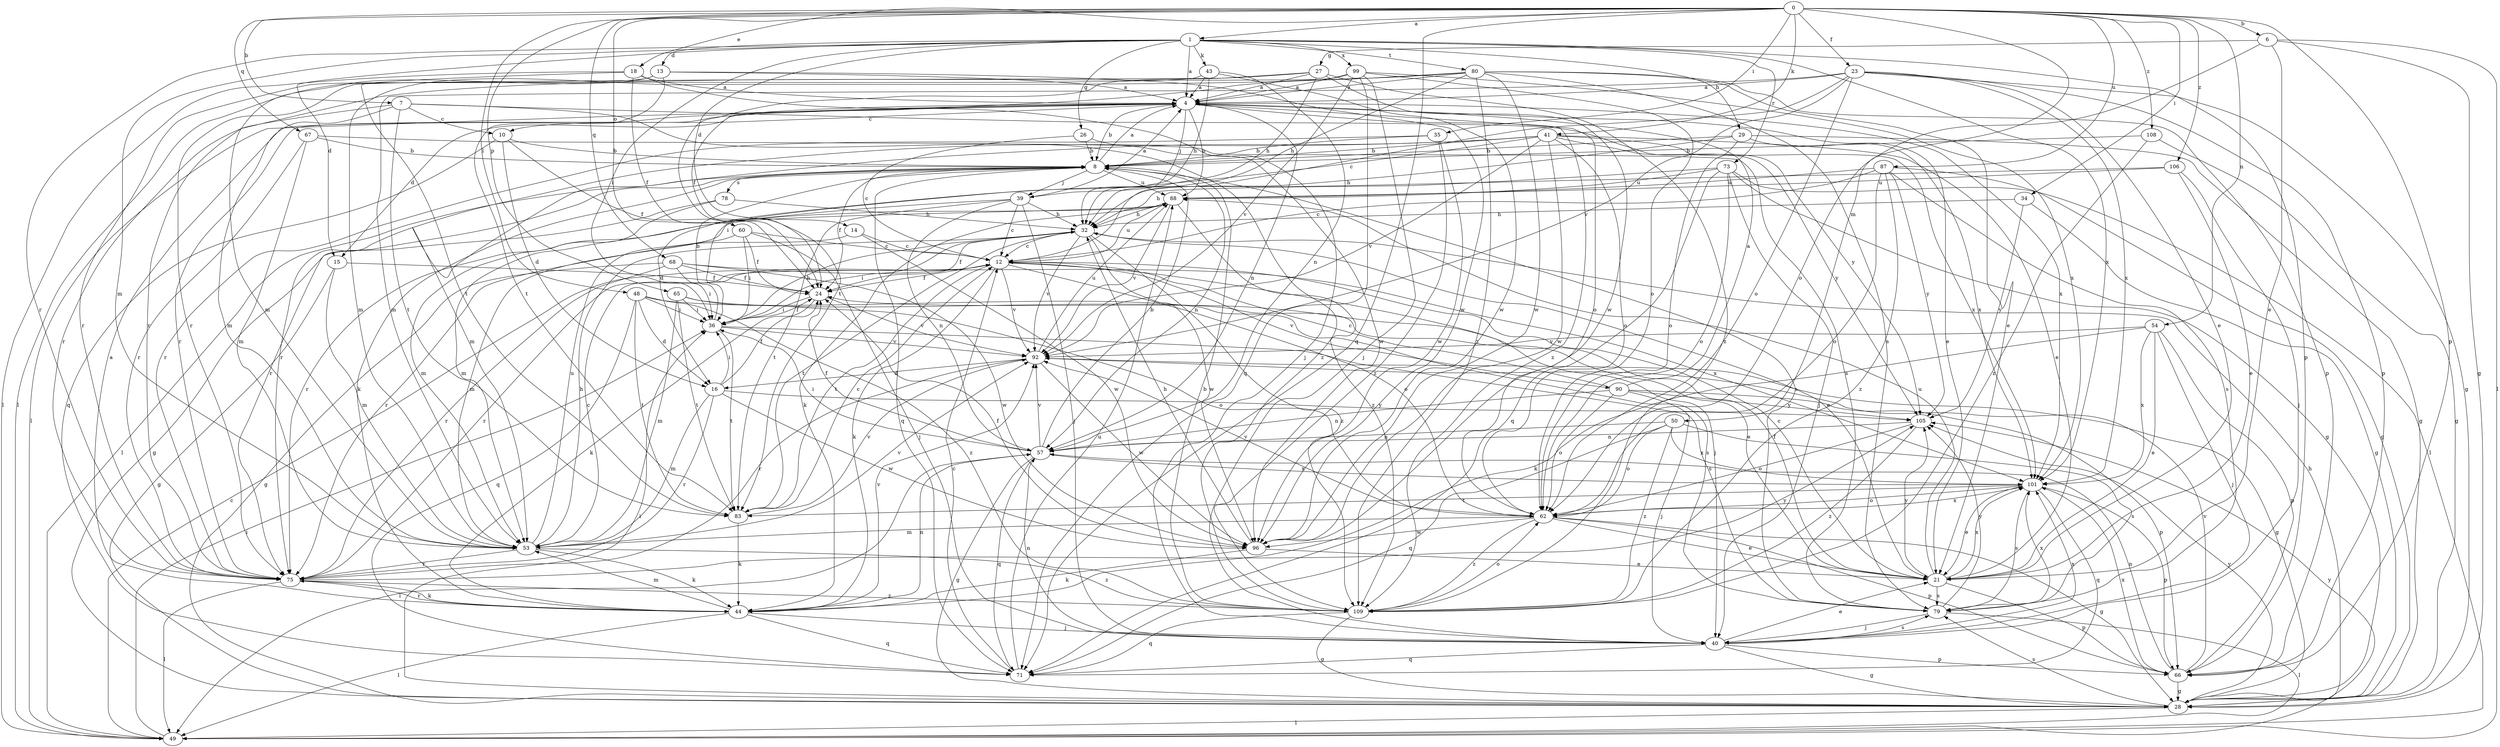 strict digraph  {
0;
1;
4;
6;
7;
8;
10;
12;
13;
14;
15;
16;
18;
21;
23;
24;
26;
27;
28;
29;
32;
34;
35;
36;
39;
40;
41;
43;
44;
48;
49;
50;
53;
54;
57;
60;
62;
65;
66;
67;
68;
71;
73;
75;
78;
79;
80;
83;
87;
88;
90;
92;
96;
99;
101;
105;
106;
108;
109;
0 -> 1  [label=a];
0 -> 6  [label=b];
0 -> 7  [label=b];
0 -> 18  [label=e];
0 -> 23  [label=f];
0 -> 34  [label=i];
0 -> 35  [label=i];
0 -> 41  [label=k];
0 -> 48  [label=l];
0 -> 50  [label=m];
0 -> 54  [label=n];
0 -> 60  [label=o];
0 -> 65  [label=p];
0 -> 66  [label=p];
0 -> 67  [label=q];
0 -> 68  [label=q];
0 -> 71  [label=q];
0 -> 87  [label=u];
0 -> 106  [label=z];
0 -> 108  [label=z];
1 -> 4  [label=a];
1 -> 13  [label=d];
1 -> 14  [label=d];
1 -> 15  [label=d];
1 -> 26  [label=g];
1 -> 29  [label=h];
1 -> 36  [label=i];
1 -> 43  [label=k];
1 -> 53  [label=m];
1 -> 66  [label=p];
1 -> 73  [label=r];
1 -> 75  [label=r];
1 -> 80  [label=t];
1 -> 99  [label=x];
1 -> 101  [label=x];
4 -> 8  [label=b];
4 -> 10  [label=c];
4 -> 15  [label=d];
4 -> 21  [label=e];
4 -> 39  [label=j];
4 -> 49  [label=l];
4 -> 57  [label=n];
4 -> 62  [label=o];
4 -> 75  [label=r];
4 -> 88  [label=u];
4 -> 101  [label=x];
4 -> 109  [label=z];
6 -> 21  [label=e];
6 -> 27  [label=g];
6 -> 28  [label=g];
6 -> 49  [label=l];
6 -> 62  [label=o];
7 -> 10  [label=c];
7 -> 53  [label=m];
7 -> 75  [label=r];
7 -> 83  [label=t];
7 -> 105  [label=y];
7 -> 109  [label=z];
8 -> 4  [label=a];
8 -> 24  [label=f];
8 -> 39  [label=j];
8 -> 44  [label=k];
8 -> 49  [label=l];
8 -> 57  [label=n];
8 -> 71  [label=q];
8 -> 75  [label=r];
8 -> 78  [label=s];
8 -> 79  [label=s];
8 -> 88  [label=u];
10 -> 8  [label=b];
10 -> 16  [label=d];
10 -> 24  [label=f];
10 -> 71  [label=q];
12 -> 24  [label=f];
12 -> 40  [label=j];
12 -> 44  [label=k];
12 -> 62  [label=o];
12 -> 75  [label=r];
12 -> 83  [label=t];
12 -> 88  [label=u];
12 -> 90  [label=v];
12 -> 92  [label=v];
13 -> 4  [label=a];
13 -> 53  [label=m];
13 -> 75  [label=r];
13 -> 83  [label=t];
13 -> 96  [label=w];
14 -> 12  [label=c];
14 -> 75  [label=r];
14 -> 96  [label=w];
15 -> 24  [label=f];
15 -> 28  [label=g];
15 -> 53  [label=m];
16 -> 24  [label=f];
16 -> 36  [label=i];
16 -> 53  [label=m];
16 -> 75  [label=r];
16 -> 96  [label=w];
16 -> 105  [label=y];
18 -> 4  [label=a];
18 -> 24  [label=f];
18 -> 40  [label=j];
18 -> 49  [label=l];
18 -> 83  [label=t];
21 -> 12  [label=c];
21 -> 24  [label=f];
21 -> 66  [label=p];
21 -> 79  [label=s];
21 -> 88  [label=u];
21 -> 101  [label=x];
21 -> 105  [label=y];
23 -> 4  [label=a];
23 -> 12  [label=c];
23 -> 21  [label=e];
23 -> 28  [label=g];
23 -> 53  [label=m];
23 -> 62  [label=o];
23 -> 66  [label=p];
23 -> 92  [label=v];
23 -> 101  [label=x];
24 -> 36  [label=i];
24 -> 44  [label=k];
24 -> 92  [label=v];
26 -> 8  [label=b];
26 -> 12  [label=c];
26 -> 96  [label=w];
27 -> 4  [label=a];
27 -> 32  [label=h];
27 -> 75  [label=r];
27 -> 83  [label=t];
27 -> 96  [label=w];
27 -> 109  [label=z];
28 -> 32  [label=h];
28 -> 36  [label=i];
28 -> 49  [label=l];
28 -> 79  [label=s];
28 -> 105  [label=y];
29 -> 8  [label=b];
29 -> 28  [label=g];
29 -> 32  [label=h];
29 -> 62  [label=o];
29 -> 101  [label=x];
32 -> 12  [label=c];
32 -> 21  [label=e];
32 -> 24  [label=f];
32 -> 36  [label=i];
32 -> 83  [label=t];
32 -> 92  [label=v];
32 -> 96  [label=w];
32 -> 109  [label=z];
34 -> 28  [label=g];
34 -> 32  [label=h];
34 -> 105  [label=y];
35 -> 8  [label=b];
35 -> 75  [label=r];
35 -> 96  [label=w];
35 -> 109  [label=z];
36 -> 8  [label=b];
36 -> 24  [label=f];
36 -> 32  [label=h];
36 -> 79  [label=s];
36 -> 83  [label=t];
36 -> 92  [label=v];
39 -> 4  [label=a];
39 -> 12  [label=c];
39 -> 32  [label=h];
39 -> 40  [label=j];
39 -> 53  [label=m];
39 -> 57  [label=n];
39 -> 83  [label=t];
40 -> 21  [label=e];
40 -> 28  [label=g];
40 -> 57  [label=n];
40 -> 66  [label=p];
40 -> 71  [label=q];
40 -> 79  [label=s];
40 -> 101  [label=x];
41 -> 8  [label=b];
41 -> 21  [label=e];
41 -> 36  [label=i];
41 -> 53  [label=m];
41 -> 62  [label=o];
41 -> 75  [label=r];
41 -> 92  [label=v];
41 -> 96  [label=w];
41 -> 101  [label=x];
41 -> 105  [label=y];
43 -> 4  [label=a];
43 -> 32  [label=h];
43 -> 49  [label=l];
43 -> 57  [label=n];
43 -> 96  [label=w];
44 -> 4  [label=a];
44 -> 40  [label=j];
44 -> 49  [label=l];
44 -> 53  [label=m];
44 -> 57  [label=n];
44 -> 71  [label=q];
44 -> 75  [label=r];
44 -> 92  [label=v];
48 -> 16  [label=d];
48 -> 36  [label=i];
48 -> 71  [label=q];
48 -> 79  [label=s];
48 -> 83  [label=t];
48 -> 109  [label=z];
49 -> 12  [label=c];
49 -> 36  [label=i];
49 -> 105  [label=y];
50 -> 57  [label=n];
50 -> 62  [label=o];
50 -> 71  [label=q];
50 -> 79  [label=s];
50 -> 101  [label=x];
50 -> 109  [label=z];
53 -> 12  [label=c];
53 -> 32  [label=h];
53 -> 44  [label=k];
53 -> 75  [label=r];
53 -> 88  [label=u];
53 -> 92  [label=v];
53 -> 109  [label=z];
54 -> 21  [label=e];
54 -> 40  [label=j];
54 -> 44  [label=k];
54 -> 66  [label=p];
54 -> 92  [label=v];
54 -> 101  [label=x];
57 -> 8  [label=b];
57 -> 24  [label=f];
57 -> 28  [label=g];
57 -> 36  [label=i];
57 -> 49  [label=l];
57 -> 71  [label=q];
57 -> 92  [label=v];
57 -> 101  [label=x];
60 -> 12  [label=c];
60 -> 24  [label=f];
60 -> 36  [label=i];
60 -> 40  [label=j];
60 -> 53  [label=m];
62 -> 21  [label=e];
62 -> 28  [label=g];
62 -> 53  [label=m];
62 -> 66  [label=p];
62 -> 92  [label=v];
62 -> 96  [label=w];
62 -> 101  [label=x];
62 -> 109  [label=z];
65 -> 21  [label=e];
65 -> 36  [label=i];
65 -> 53  [label=m];
65 -> 62  [label=o];
65 -> 83  [label=t];
66 -> 28  [label=g];
66 -> 57  [label=n];
66 -> 92  [label=v];
66 -> 101  [label=x];
67 -> 8  [label=b];
67 -> 53  [label=m];
67 -> 75  [label=r];
67 -> 79  [label=s];
68 -> 24  [label=f];
68 -> 28  [label=g];
68 -> 36  [label=i];
68 -> 75  [label=r];
68 -> 96  [label=w];
68 -> 101  [label=x];
71 -> 12  [label=c];
71 -> 88  [label=u];
73 -> 28  [label=g];
73 -> 32  [label=h];
73 -> 40  [label=j];
73 -> 49  [label=l];
73 -> 62  [label=o];
73 -> 71  [label=q];
73 -> 88  [label=u];
75 -> 44  [label=k];
75 -> 49  [label=l];
75 -> 105  [label=y];
75 -> 109  [label=z];
78 -> 28  [label=g];
78 -> 32  [label=h];
78 -> 53  [label=m];
79 -> 40  [label=j];
79 -> 49  [label=l];
79 -> 101  [label=x];
79 -> 105  [label=y];
80 -> 4  [label=a];
80 -> 21  [label=e];
80 -> 24  [label=f];
80 -> 32  [label=h];
80 -> 66  [label=p];
80 -> 75  [label=r];
80 -> 79  [label=s];
80 -> 96  [label=w];
80 -> 109  [label=z];
83 -> 12  [label=c];
83 -> 44  [label=k];
83 -> 92  [label=v];
87 -> 12  [label=c];
87 -> 28  [label=g];
87 -> 62  [label=o];
87 -> 79  [label=s];
87 -> 88  [label=u];
87 -> 105  [label=y];
87 -> 109  [label=z];
88 -> 32  [label=h];
88 -> 44  [label=k];
88 -> 75  [label=r];
88 -> 92  [label=v];
88 -> 109  [label=z];
90 -> 4  [label=a];
90 -> 12  [label=c];
90 -> 40  [label=j];
90 -> 57  [label=n];
90 -> 62  [label=o];
90 -> 66  [label=p];
90 -> 105  [label=y];
92 -> 16  [label=d];
92 -> 28  [label=g];
92 -> 75  [label=r];
92 -> 88  [label=u];
92 -> 96  [label=w];
96 -> 21  [label=e];
96 -> 24  [label=f];
96 -> 32  [label=h];
96 -> 44  [label=k];
99 -> 4  [label=a];
99 -> 40  [label=j];
99 -> 53  [label=m];
99 -> 62  [label=o];
99 -> 71  [label=q];
99 -> 92  [label=v];
99 -> 101  [label=x];
101 -> 21  [label=e];
101 -> 62  [label=o];
101 -> 66  [label=p];
101 -> 71  [label=q];
101 -> 79  [label=s];
101 -> 83  [label=t];
105 -> 57  [label=n];
105 -> 62  [label=o];
105 -> 109  [label=z];
106 -> 16  [label=d];
106 -> 21  [label=e];
106 -> 40  [label=j];
106 -> 88  [label=u];
108 -> 8  [label=b];
108 -> 28  [label=g];
108 -> 109  [label=z];
109 -> 8  [label=b];
109 -> 28  [label=g];
109 -> 62  [label=o];
109 -> 71  [label=q];
}
